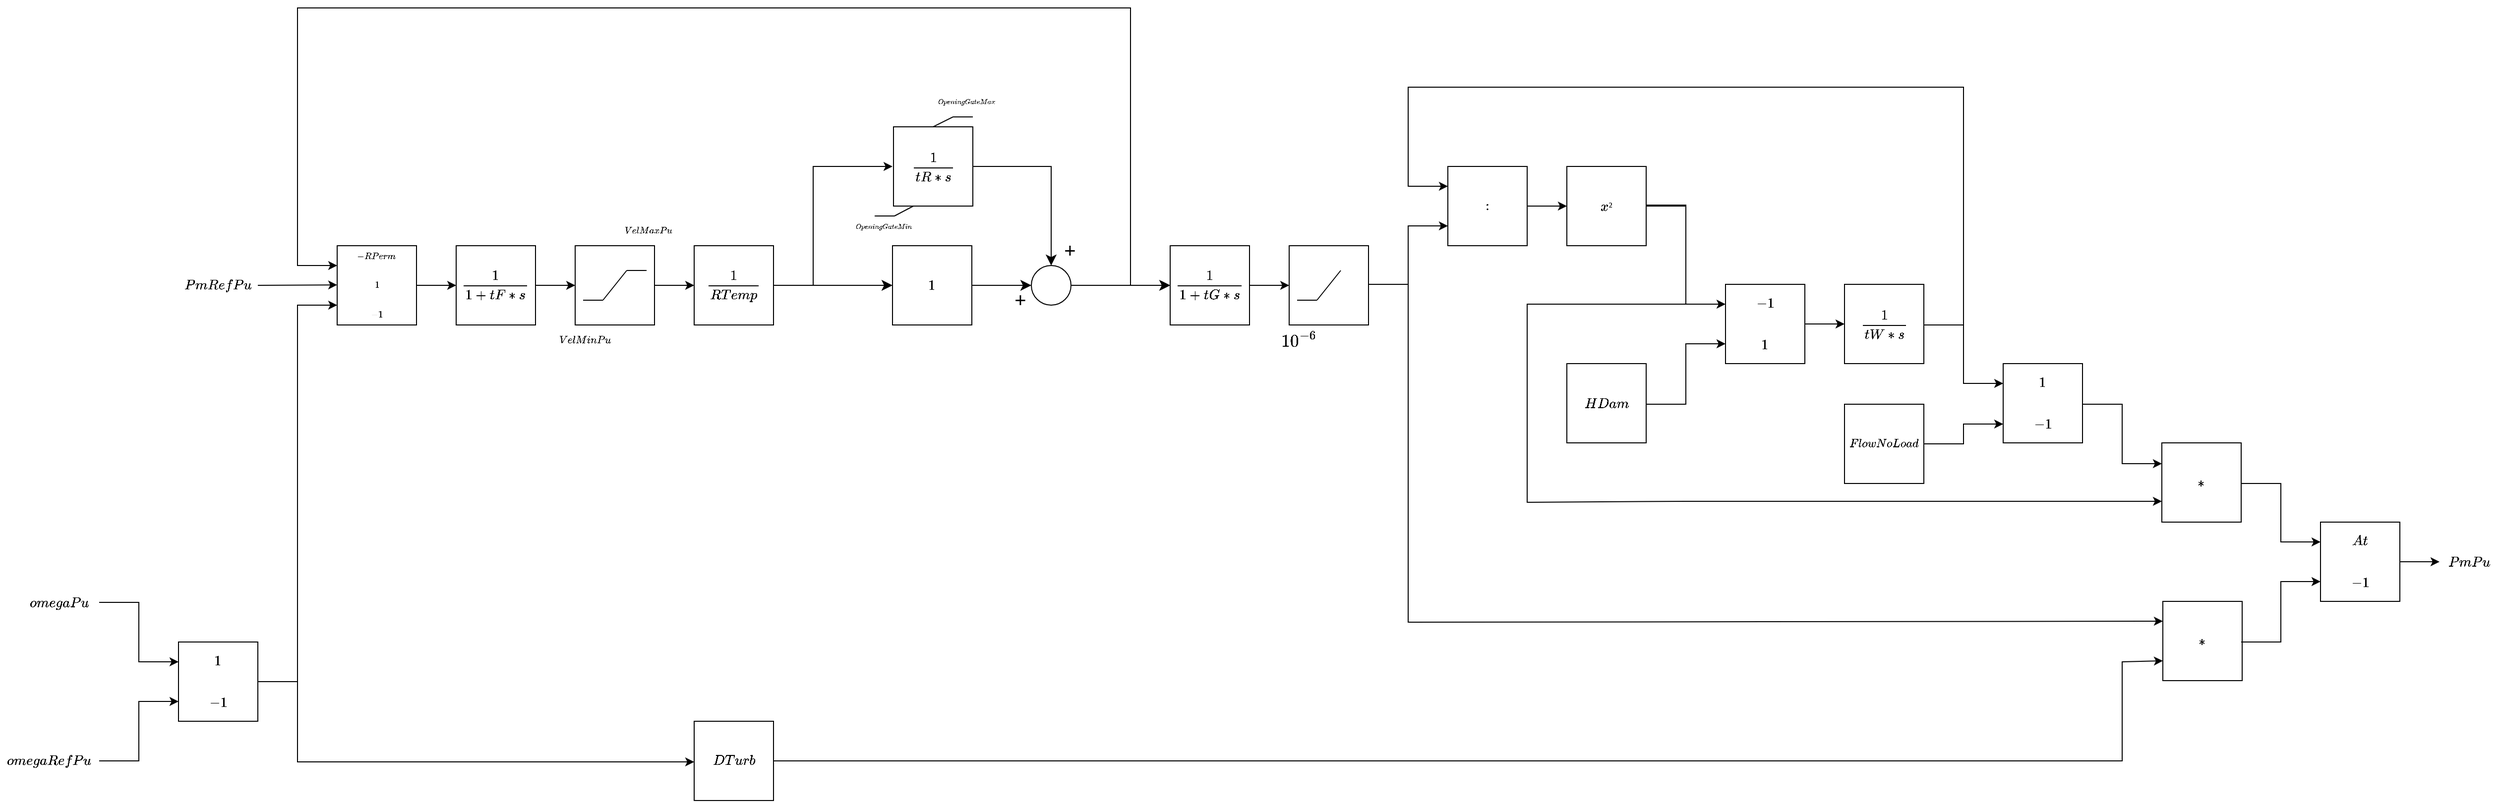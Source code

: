 <mxfile version="24.1.0" type="device">
  <diagram name="Page-1" id="-cMVqA2Gkwa5aGeDibPs">
    <mxGraphModel dx="1594" dy="1240" grid="1" gridSize="10" guides="1" tooltips="1" connect="1" arrows="1" fold="1" page="0" pageScale="1" pageWidth="413" pageHeight="583" math="1" shadow="0">
      <root>
        <mxCell id="0" />
        <mxCell id="1" parent="0" />
        <mxCell id="GCO7xrDp6TmdYOZJOnFd-4" value="&lt;table&gt;&lt;tbody&gt;&lt;tr&gt;&lt;td&gt;$$1$$&lt;/td&gt;&lt;/tr&gt;&lt;tr&gt;&lt;td&gt;$$-1$$&lt;/td&gt;&lt;/tr&gt;&lt;/tbody&gt;&lt;/table&gt;" style="whiteSpace=wrap;html=1;aspect=fixed;" parent="1" vertex="1">
          <mxGeometry x="40" y="520" width="80" height="80" as="geometry" />
        </mxCell>
        <mxCell id="GCO7xrDp6TmdYOZJOnFd-122" value="" style="edgeStyle=orthogonalEdgeStyle;rounded=0;orthogonalLoop=1;jettySize=auto;html=1;" parent="1" source="GCO7xrDp6TmdYOZJOnFd-12" target="GCO7xrDp6TmdYOZJOnFd-75" edge="1">
          <mxGeometry relative="1" as="geometry" />
        </mxCell>
        <mxCell id="GCO7xrDp6TmdYOZJOnFd-12" value="$$\frac{1}{1+tF*s}$$" style="whiteSpace=wrap;html=1;aspect=fixed;" parent="1" vertex="1">
          <mxGeometry x="320" y="120" width="80" height="80" as="geometry" />
        </mxCell>
        <mxCell id="GCO7xrDp6TmdYOZJOnFd-49" value="$$DTurb$$" style="rounded=0;whiteSpace=wrap;html=1;" parent="1" vertex="1">
          <mxGeometry x="560" y="600" width="80" height="80" as="geometry" />
        </mxCell>
        <mxCell id="GCO7xrDp6TmdYOZJOnFd-123" value="" style="edgeStyle=orthogonalEdgeStyle;rounded=0;orthogonalLoop=1;jettySize=auto;html=1;" parent="1" source="GCO7xrDp6TmdYOZJOnFd-75" edge="1">
          <mxGeometry relative="1" as="geometry">
            <mxPoint x="560" y="160" as="targetPoint" />
          </mxGeometry>
        </mxCell>
        <mxCell id="GCO7xrDp6TmdYOZJOnFd-75" value="" style="whiteSpace=wrap;html=1;aspect=fixed;" parent="1" vertex="1">
          <mxGeometry x="440" y="120" width="80" height="80" as="geometry" />
        </mxCell>
        <mxCell id="GCO7xrDp6TmdYOZJOnFd-76" value="" style="endArrow=none;html=1;" parent="1" edge="1">
          <mxGeometry width="50" height="50" relative="1" as="geometry">
            <mxPoint x="468" y="175" as="sourcePoint" />
            <mxPoint x="492" y="145" as="targetPoint" />
          </mxGeometry>
        </mxCell>
        <mxCell id="GCO7xrDp6TmdYOZJOnFd-77" value="" style="endArrow=none;html=1;" parent="1" edge="1">
          <mxGeometry width="50" height="50" relative="1" as="geometry">
            <mxPoint x="492" y="145" as="sourcePoint" />
            <mxPoint x="512" y="145" as="targetPoint" />
          </mxGeometry>
        </mxCell>
        <mxCell id="GCO7xrDp6TmdYOZJOnFd-78" value="&lt;font style=&quot;font-size: 8px;&quot;&gt;$$VelMaxPu$$&lt;/font&gt;" style="text;html=1;strokeColor=none;fillColor=none;align=center;verticalAlign=middle;whiteSpace=wrap;rounded=0;fontSize=15;" parent="1" vertex="1">
          <mxGeometry x="484" y="90" width="60" height="30" as="geometry" />
        </mxCell>
        <mxCell id="GCO7xrDp6TmdYOZJOnFd-79" value="" style="endArrow=none;html=1;" parent="1" edge="1">
          <mxGeometry width="50" height="50" relative="1" as="geometry">
            <mxPoint x="468" y="175" as="sourcePoint" />
            <mxPoint x="448" y="175" as="targetPoint" />
          </mxGeometry>
        </mxCell>
        <mxCell id="GCO7xrDp6TmdYOZJOnFd-80" value="&lt;font style=&quot;font-size: 9px;&quot;&gt;$$VelMinPu$$&lt;/font&gt;" style="text;html=1;strokeColor=none;fillColor=none;align=center;verticalAlign=middle;whiteSpace=wrap;rounded=0;fontSize=15;" parent="1" vertex="1">
          <mxGeometry x="420" y="200" width="60" height="30" as="geometry" />
        </mxCell>
        <mxCell id="GCO7xrDp6TmdYOZJOnFd-127" style="edgeStyle=orthogonalEdgeStyle;rounded=0;orthogonalLoop=1;jettySize=auto;html=1;exitX=0.5;exitY=1;exitDx=0;exitDy=0;" parent="1" source="GCO7xrDp6TmdYOZJOnFd-99" edge="1">
          <mxGeometry relative="1" as="geometry">
            <mxPoint x="801.2" y="70.2" as="targetPoint" />
          </mxGeometry>
        </mxCell>
        <mxCell id="GCO7xrDp6TmdYOZJOnFd-99" value="$$\frac{1}{tR*s}$$" style="rounded=0;whiteSpace=wrap;html=1;" parent="1" vertex="1">
          <mxGeometry x="761" width="80" height="80" as="geometry" />
        </mxCell>
        <mxCell id="GCO7xrDp6TmdYOZJOnFd-100" value="$$1$$" style="rounded=0;whiteSpace=wrap;html=1;" parent="1" vertex="1">
          <mxGeometry x="760" y="120" width="80" height="80" as="geometry" />
        </mxCell>
        <mxCell id="GCO7xrDp6TmdYOZJOnFd-102" value="" style="edgeStyle=elbowEdgeStyle;elbow=horizontal;endArrow=classic;html=1;curved=0;rounded=0;endSize=8;startSize=8;exitX=1;exitY=0.5;exitDx=0;exitDy=0;" parent="1" target="GCO7xrDp6TmdYOZJOnFd-100" edge="1">
          <mxGeometry width="50" height="50" relative="1" as="geometry">
            <mxPoint x="640" y="160" as="sourcePoint" />
            <mxPoint x="774" y="89" as="targetPoint" />
            <Array as="points">
              <mxPoint x="700" y="160" />
            </Array>
          </mxGeometry>
        </mxCell>
        <mxCell id="GCO7xrDp6TmdYOZJOnFd-124" value="" style="edgeStyle=orthogonalEdgeStyle;rounded=0;orthogonalLoop=1;jettySize=auto;html=1;" parent="1" source="GCO7xrDp6TmdYOZJOnFd-103" target="GCO7xrDp6TmdYOZJOnFd-119" edge="1">
          <mxGeometry relative="1" as="geometry" />
        </mxCell>
        <mxCell id="GCO7xrDp6TmdYOZJOnFd-103" value="" style="ellipse;whiteSpace=wrap;html=1;aspect=fixed;" parent="1" vertex="1">
          <mxGeometry x="900" y="140" width="40" height="40" as="geometry" />
        </mxCell>
        <mxCell id="GCO7xrDp6TmdYOZJOnFd-104" value="" style="edgeStyle=elbowEdgeStyle;elbow=horizontal;endArrow=classic;html=1;curved=0;rounded=0;endSize=8;startSize=8;exitX=1;exitY=0.5;exitDx=0;exitDy=0;entryX=0;entryY=0.5;entryDx=0;entryDy=0;" parent="1" source="GCO7xrDp6TmdYOZJOnFd-100" target="GCO7xrDp6TmdYOZJOnFd-103" edge="1">
          <mxGeometry width="50" height="50" relative="1" as="geometry">
            <mxPoint x="674" y="169" as="sourcePoint" />
            <mxPoint x="774" y="169" as="targetPoint" />
          </mxGeometry>
        </mxCell>
        <mxCell id="GCO7xrDp6TmdYOZJOnFd-105" value="" style="edgeStyle=elbowEdgeStyle;elbow=horizontal;endArrow=classic;html=1;curved=0;rounded=0;endSize=8;startSize=8;exitX=1;exitY=0.5;exitDx=0;exitDy=0;entryX=0.5;entryY=0;entryDx=0;entryDy=0;" parent="1" source="GCO7xrDp6TmdYOZJOnFd-99" target="GCO7xrDp6TmdYOZJOnFd-103" edge="1">
          <mxGeometry width="50" height="50" relative="1" as="geometry">
            <mxPoint x="854" y="169" as="sourcePoint" />
            <mxPoint x="894" y="169" as="targetPoint" />
            <Array as="points">
              <mxPoint x="920" y="90" />
            </Array>
          </mxGeometry>
        </mxCell>
        <mxCell id="GCO7xrDp6TmdYOZJOnFd-106" value="" style="edgeStyle=elbowEdgeStyle;elbow=horizontal;endArrow=classic;html=1;curved=0;rounded=0;endSize=8;startSize=8;exitX=1;exitY=0.5;exitDx=0;exitDy=0;entryX=0;entryY=0.5;entryDx=0;entryDy=0;" parent="1" target="GCO7xrDp6TmdYOZJOnFd-119" edge="1">
          <mxGeometry width="50" height="50" relative="1" as="geometry">
            <mxPoint x="940" y="160" as="sourcePoint" />
            <mxPoint x="980" y="160" as="targetPoint" />
          </mxGeometry>
        </mxCell>
        <mxCell id="GCO7xrDp6TmdYOZJOnFd-108" value="+" style="text;html=1;strokeColor=none;fillColor=none;align=center;verticalAlign=middle;whiteSpace=wrap;rounded=0;fontSize=20;" parent="1" vertex="1">
          <mxGeometry x="859" y="159" width="60" height="30" as="geometry" />
        </mxCell>
        <mxCell id="GCO7xrDp6TmdYOZJOnFd-109" value="+" style="text;html=1;strokeColor=none;fillColor=none;align=center;verticalAlign=middle;whiteSpace=wrap;rounded=0;fontSize=20;" parent="1" vertex="1">
          <mxGeometry x="909" y="109" width="60" height="30" as="geometry" />
        </mxCell>
        <mxCell id="GCO7xrDp6TmdYOZJOnFd-110" value="" style="endArrow=none;html=1;exitX=0.5;exitY=0;exitDx=0;exitDy=0;" parent="1" source="GCO7xrDp6TmdYOZJOnFd-99" edge="1">
          <mxGeometry width="50" height="50" relative="1" as="geometry">
            <mxPoint x="801" y="10" as="sourcePoint" />
            <mxPoint x="821" y="-10" as="targetPoint" />
          </mxGeometry>
        </mxCell>
        <mxCell id="GCO7xrDp6TmdYOZJOnFd-111" value="" style="endArrow=none;html=1;" parent="1" edge="1">
          <mxGeometry width="50" height="50" relative="1" as="geometry">
            <mxPoint x="821" y="-10" as="sourcePoint" />
            <mxPoint x="841" y="-10" as="targetPoint" />
          </mxGeometry>
        </mxCell>
        <mxCell id="GCO7xrDp6TmdYOZJOnFd-112" value="&lt;font style=&quot;font-size: 6px;&quot;&gt;$$OpeningGateMax$$&lt;/font&gt;" style="text;html=1;strokeColor=none;fillColor=none;align=center;verticalAlign=middle;whiteSpace=wrap;rounded=0;fontSize=15;" parent="1" vertex="1">
          <mxGeometry x="805" y="-40" width="60" height="30" as="geometry" />
        </mxCell>
        <mxCell id="GCO7xrDp6TmdYOZJOnFd-113" value="" style="endArrow=none;html=1;" parent="1" edge="1">
          <mxGeometry width="50" height="50" relative="1" as="geometry">
            <mxPoint x="762" y="90" as="sourcePoint" />
            <mxPoint x="742" y="90" as="targetPoint" />
          </mxGeometry>
        </mxCell>
        <mxCell id="GCO7xrDp6TmdYOZJOnFd-114" value="&lt;font style=&quot;font-size: 6px;&quot;&gt;$$OpeningGateMin$$&lt;/font&gt;" style="text;html=1;strokeColor=none;fillColor=none;align=center;verticalAlign=middle;whiteSpace=wrap;rounded=0;fontSize=15;" parent="1" vertex="1">
          <mxGeometry x="721" y="86" width="60" height="30" as="geometry" />
        </mxCell>
        <mxCell id="GCO7xrDp6TmdYOZJOnFd-115" value="" style="endArrow=none;html=1;exitX=0.5;exitY=0;exitDx=0;exitDy=0;entryX=0.25;entryY=1;entryDx=0;entryDy=0;" parent="1" target="GCO7xrDp6TmdYOZJOnFd-99" edge="1">
          <mxGeometry width="50" height="50" relative="1" as="geometry">
            <mxPoint x="762" y="90" as="sourcePoint" />
            <mxPoint x="782" y="70" as="targetPoint" />
          </mxGeometry>
        </mxCell>
        <mxCell id="GCO7xrDp6TmdYOZJOnFd-117" value="" style="endArrow=classic;html=1;rounded=0;exitX=1;exitY=0.5;exitDx=0;exitDy=0;" parent="1" source="GCO7xrDp6TmdYOZJOnFd-126" edge="1">
          <mxGeometry width="50" height="50" relative="1" as="geometry">
            <mxPoint x="650" y="160" as="sourcePoint" />
            <mxPoint x="760" y="40" as="targetPoint" />
            <Array as="points">
              <mxPoint x="680" y="160" />
              <mxPoint x="680" y="40" />
            </Array>
          </mxGeometry>
        </mxCell>
        <mxCell id="GCO7xrDp6TmdYOZJOnFd-137" value="" style="edgeStyle=orthogonalEdgeStyle;rounded=0;orthogonalLoop=1;jettySize=auto;html=1;" parent="1" source="GCO7xrDp6TmdYOZJOnFd-119" target="GCO7xrDp6TmdYOZJOnFd-132" edge="1">
          <mxGeometry relative="1" as="geometry" />
        </mxCell>
        <mxCell id="GCO7xrDp6TmdYOZJOnFd-119" value="$$\frac{1}{1+tG*s}$$" style="whiteSpace=wrap;html=1;aspect=fixed;" parent="1" vertex="1">
          <mxGeometry x="1040" y="120" width="80" height="80" as="geometry" />
        </mxCell>
        <mxCell id="GCO7xrDp6TmdYOZJOnFd-121" value="" style="edgeStyle=orthogonalEdgeStyle;rounded=0;orthogonalLoop=1;jettySize=auto;html=1;" parent="1" source="GCO7xrDp6TmdYOZJOnFd-120" target="GCO7xrDp6TmdYOZJOnFd-12" edge="1">
          <mxGeometry relative="1" as="geometry" />
        </mxCell>
        <mxCell id="GCO7xrDp6TmdYOZJOnFd-120" value="&lt;table style=&quot;font-size: 8px;&quot;&gt;&lt;tbody&gt;&lt;tr&gt;&lt;td&gt;&lt;font style=&quot;font-size: 8px;&quot;&gt;$$-RPerm$$&lt;/font&gt;&lt;/td&gt;&lt;/tr&gt;&lt;tr&gt;&lt;td&gt;&lt;font style=&quot;font-size: 8px;&quot;&gt;$$1$$&lt;/font&gt;&lt;/td&gt;&lt;/tr&gt;&lt;tr&gt;&lt;td&gt;&lt;font style=&quot;font-size: 8px;&quot;&gt;$$-1$$&lt;/font&gt;&lt;/td&gt;&lt;/tr&gt;&lt;/tbody&gt;&lt;/table&gt;" style="whiteSpace=wrap;html=1;aspect=fixed;" parent="1" vertex="1">
          <mxGeometry x="200" y="120" width="80" height="80" as="geometry" />
        </mxCell>
        <mxCell id="GCO7xrDp6TmdYOZJOnFd-125" value="" style="endArrow=classic;html=1;rounded=0;entryX=0;entryY=0.25;entryDx=0;entryDy=0;" parent="1" target="GCO7xrDp6TmdYOZJOnFd-120" edge="1">
          <mxGeometry width="50" height="50" relative="1" as="geometry">
            <mxPoint x="940" y="160" as="sourcePoint" />
            <mxPoint x="160" y="140" as="targetPoint" />
            <Array as="points">
              <mxPoint x="1000" y="160" />
              <mxPoint x="1000" y="-120" />
              <mxPoint x="160" y="-120" />
              <mxPoint x="160" y="140" />
            </Array>
          </mxGeometry>
        </mxCell>
        <mxCell id="GCO7xrDp6TmdYOZJOnFd-126" value="$$\frac{1}{RTemp}$$" style="rounded=0;whiteSpace=wrap;html=1;" parent="1" vertex="1">
          <mxGeometry x="560" y="120" width="80" height="80" as="geometry" />
        </mxCell>
        <mxCell id="GCO7xrDp6TmdYOZJOnFd-130" value="" style="endArrow=classic;html=1;rounded=0;entryX=-0.046;entryY=0.477;entryDx=0;entryDy=0;entryPerimeter=0;exitX=1;exitY=0.5;exitDx=0;exitDy=0;" parent="1" source="0L3zR4wK25HSX1_goZn6-1" edge="1">
          <mxGeometry width="50" height="50" relative="1" as="geometry">
            <mxPoint x="150" y="170" as="sourcePoint" />
            <mxPoint x="200.0" y="159.58" as="targetPoint" />
          </mxGeometry>
        </mxCell>
        <mxCell id="GCO7xrDp6TmdYOZJOnFd-132" value="" style="whiteSpace=wrap;html=1;aspect=fixed;" parent="1" vertex="1">
          <mxGeometry x="1160" y="120" width="80" height="80" as="geometry" />
        </mxCell>
        <mxCell id="GCO7xrDp6TmdYOZJOnFd-133" value="" style="endArrow=none;html=1;" parent="1" edge="1">
          <mxGeometry width="50" height="50" relative="1" as="geometry">
            <mxPoint x="1188" y="175" as="sourcePoint" />
            <mxPoint x="1212" y="145" as="targetPoint" />
          </mxGeometry>
        </mxCell>
        <mxCell id="GCO7xrDp6TmdYOZJOnFd-135" value="" style="endArrow=none;html=1;" parent="1" edge="1">
          <mxGeometry width="50" height="50" relative="1" as="geometry">
            <mxPoint x="1188" y="175" as="sourcePoint" />
            <mxPoint x="1168" y="175" as="targetPoint" />
          </mxGeometry>
        </mxCell>
        <mxCell id="GCO7xrDp6TmdYOZJOnFd-136" value="$$10^{-6}$$" style="text;html=1;strokeColor=none;fillColor=none;align=center;verticalAlign=middle;whiteSpace=wrap;rounded=0;fontSize=15;" parent="1" vertex="1">
          <mxGeometry x="1140" y="200" width="60" height="30" as="geometry" />
        </mxCell>
        <mxCell id="GCO7xrDp6TmdYOZJOnFd-138" value="$$:$$" style="rounded=0;whiteSpace=wrap;html=1;" parent="1" vertex="1">
          <mxGeometry x="1320" y="40" width="80" height="80" as="geometry" />
        </mxCell>
        <mxCell id="GCO7xrDp6TmdYOZJOnFd-140" value="" style="endArrow=classic;html=1;rounded=0;entryX=0;entryY=0.75;entryDx=0;entryDy=0;" parent="1" target="GCO7xrDp6TmdYOZJOnFd-138" edge="1">
          <mxGeometry width="50" height="50" relative="1" as="geometry">
            <mxPoint x="1240" y="159" as="sourcePoint" />
            <mxPoint x="1290" y="109" as="targetPoint" />
            <Array as="points">
              <mxPoint x="1280" y="159" />
              <mxPoint x="1280" y="100" />
            </Array>
          </mxGeometry>
        </mxCell>
        <mxCell id="GCO7xrDp6TmdYOZJOnFd-141" value="$$x²$$" style="rounded=0;whiteSpace=wrap;html=1;" parent="1" vertex="1">
          <mxGeometry x="1440" y="40" width="80" height="80" as="geometry" />
        </mxCell>
        <mxCell id="GCO7xrDp6TmdYOZJOnFd-142" value="" style="endArrow=classic;html=1;rounded=0;entryX=0;entryY=0.5;entryDx=0;entryDy=0;" parent="1" target="GCO7xrDp6TmdYOZJOnFd-141" edge="1">
          <mxGeometry width="50" height="50" relative="1" as="geometry">
            <mxPoint x="1400" y="80" as="sourcePoint" />
            <mxPoint x="1450" y="30" as="targetPoint" />
          </mxGeometry>
        </mxCell>
        <mxCell id="GCO7xrDp6TmdYOZJOnFd-143" value="" style="endArrow=classic;html=1;rounded=0;entryX=0;entryY=0.75;entryDx=0;entryDy=0;" parent="1" target="GCO7xrDp6TmdYOZJOnFd-120" edge="1">
          <mxGeometry width="50" height="50" relative="1" as="geometry">
            <mxPoint x="120" y="560" as="sourcePoint" />
            <mxPoint x="160" y="190" as="targetPoint" />
            <Array as="points">
              <mxPoint x="160" y="560" />
              <mxPoint x="160" y="180" />
            </Array>
          </mxGeometry>
        </mxCell>
        <mxCell id="GCO7xrDp6TmdYOZJOnFd-146" value="" style="endArrow=classic;html=1;rounded=0;entryX=0;entryY=0.75;entryDx=0;entryDy=0;exitX=1;exitY=0.5;exitDx=0;exitDy=0;" parent="1" target="GCO7xrDp6TmdYOZJOnFd-4" edge="1" source="0L3zR4wK25HSX1_goZn6-3">
          <mxGeometry width="50" height="50" relative="1" as="geometry">
            <mxPoint x="-20" y="640" as="sourcePoint" />
            <mxPoint y="580" as="targetPoint" />
            <Array as="points">
              <mxPoint y="640" />
              <mxPoint y="580" />
            </Array>
          </mxGeometry>
        </mxCell>
        <mxCell id="pcb0Rrb9AqgbB0oOaPCg-4" value="" style="edgeStyle=orthogonalEdgeStyle;rounded=0;orthogonalLoop=1;jettySize=auto;html=1;" parent="1" source="pcb0Rrb9AqgbB0oOaPCg-1" target="pcb0Rrb9AqgbB0oOaPCg-3" edge="1">
          <mxGeometry relative="1" as="geometry" />
        </mxCell>
        <mxCell id="pcb0Rrb9AqgbB0oOaPCg-1" value="&lt;table&gt;&lt;tbody&gt;&lt;tr&gt;&lt;td&gt;$$-1$$&lt;/td&gt;&lt;/tr&gt;&lt;tr&gt;&lt;td&gt;$$1$$&lt;/td&gt;&lt;/tr&gt;&lt;/tbody&gt;&lt;/table&gt;" style="whiteSpace=wrap;html=1;aspect=fixed;" parent="1" vertex="1">
          <mxGeometry x="1600" y="159" width="80" height="80" as="geometry" />
        </mxCell>
        <mxCell id="pcb0Rrb9AqgbB0oOaPCg-2" value="" style="endArrow=classic;html=1;rounded=0;entryX=0;entryY=0.25;entryDx=0;entryDy=0;" parent="1" target="pcb0Rrb9AqgbB0oOaPCg-1" edge="1">
          <mxGeometry width="50" height="50" relative="1" as="geometry">
            <mxPoint x="1520" y="80" as="sourcePoint" />
            <mxPoint x="1570" y="30" as="targetPoint" />
            <Array as="points">
              <mxPoint x="1560" y="80" />
              <mxPoint x="1560" y="179" />
            </Array>
          </mxGeometry>
        </mxCell>
        <mxCell id="pcb0Rrb9AqgbB0oOaPCg-3" value="$$\frac{1}{tW*s}$$" style="whiteSpace=wrap;html=1;aspect=fixed;" parent="1" vertex="1">
          <mxGeometry x="1720" y="159" width="80" height="80" as="geometry" />
        </mxCell>
        <mxCell id="pcb0Rrb9AqgbB0oOaPCg-6" value="" style="endArrow=classic;html=1;rounded=0;entryX=0;entryY=0.25;entryDx=0;entryDy=0;" parent="1" target="GCO7xrDp6TmdYOZJOnFd-138" edge="1">
          <mxGeometry width="50" height="50" relative="1" as="geometry">
            <mxPoint x="1800" y="200" as="sourcePoint" />
            <mxPoint x="1280" y="60" as="targetPoint" />
            <Array as="points">
              <mxPoint x="1840" y="200" />
              <mxPoint x="1840" y="-40" />
              <mxPoint x="1280" y="-40" />
              <mxPoint x="1280" y="60" />
            </Array>
          </mxGeometry>
        </mxCell>
        <mxCell id="pcb0Rrb9AqgbB0oOaPCg-7" value="&lt;table&gt;&lt;tbody&gt;&lt;tr&gt;&lt;td&gt;$$1$$&lt;/td&gt;&lt;/tr&gt;&lt;tr&gt;&lt;td&gt;$$-1$$&lt;/td&gt;&lt;/tr&gt;&lt;/tbody&gt;&lt;/table&gt;" style="whiteSpace=wrap;html=1;aspect=fixed;" parent="1" vertex="1">
          <mxGeometry x="1880" y="239" width="80" height="80" as="geometry" />
        </mxCell>
        <mxCell id="pcb0Rrb9AqgbB0oOaPCg-8" value="" style="endArrow=classic;html=1;rounded=0;entryX=0;entryY=0.25;entryDx=0;entryDy=0;" parent="1" target="pcb0Rrb9AqgbB0oOaPCg-7" edge="1">
          <mxGeometry width="50" height="50" relative="1" as="geometry">
            <mxPoint x="1800" y="200" as="sourcePoint" />
            <mxPoint x="1880" y="200" as="targetPoint" />
            <Array as="points">
              <mxPoint x="1840" y="200" />
              <mxPoint x="1840" y="259" />
            </Array>
          </mxGeometry>
        </mxCell>
        <mxCell id="pcb0Rrb9AqgbB0oOaPCg-9" value="$$*$$" style="rounded=0;whiteSpace=wrap;html=1;" parent="1" vertex="1">
          <mxGeometry x="2040" y="319" width="80" height="80" as="geometry" />
        </mxCell>
        <mxCell id="pcb0Rrb9AqgbB0oOaPCg-10" value="" style="endArrow=classic;html=1;rounded=0;" parent="1" edge="1">
          <mxGeometry width="50" height="50" relative="1" as="geometry">
            <mxPoint x="1960" y="280" as="sourcePoint" />
            <mxPoint x="2040" y="340" as="targetPoint" />
            <Array as="points">
              <mxPoint x="2000" y="280" />
              <mxPoint x="2000" y="340" />
            </Array>
          </mxGeometry>
        </mxCell>
        <mxCell id="pcb0Rrb9AqgbB0oOaPCg-11" value="" style="endArrow=classic;html=1;rounded=0;entryX=0;entryY=0.75;entryDx=0;entryDy=0;" parent="1" edge="1">
          <mxGeometry width="50" height="50" relative="1" as="geometry">
            <mxPoint x="1520" y="79" as="sourcePoint" />
            <mxPoint x="2040" y="378" as="targetPoint" />
            <Array as="points">
              <mxPoint x="1560" y="79" />
              <mxPoint x="1560" y="179" />
              <mxPoint x="1400" y="179" />
              <mxPoint x="1400" y="379" />
              <mxPoint x="1560" y="378" />
              <mxPoint x="1700" y="378" />
            </Array>
          </mxGeometry>
        </mxCell>
        <mxCell id="pcb0Rrb9AqgbB0oOaPCg-12" value="$$HDam$$" style="rounded=0;whiteSpace=wrap;html=1;" parent="1" vertex="1">
          <mxGeometry x="1440" y="239" width="80" height="80" as="geometry" />
        </mxCell>
        <mxCell id="pcb0Rrb9AqgbB0oOaPCg-13" value="" style="endArrow=classic;html=1;rounded=0;entryX=0;entryY=0.75;entryDx=0;entryDy=0;" parent="1" target="pcb0Rrb9AqgbB0oOaPCg-1" edge="1">
          <mxGeometry width="50" height="50" relative="1" as="geometry">
            <mxPoint x="1520" y="280" as="sourcePoint" />
            <mxPoint x="1560" y="200" as="targetPoint" />
            <Array as="points">
              <mxPoint x="1560" y="280" />
              <mxPoint x="1560" y="219" />
            </Array>
          </mxGeometry>
        </mxCell>
        <mxCell id="pcb0Rrb9AqgbB0oOaPCg-15" value="" style="edgeStyle=orthogonalEdgeStyle;rounded=0;orthogonalLoop=1;jettySize=auto;html=1;" parent="1" source="pcb0Rrb9AqgbB0oOaPCg-14" target="pcb0Rrb9AqgbB0oOaPCg-7" edge="1">
          <mxGeometry relative="1" as="geometry">
            <Array as="points">
              <mxPoint x="1840" y="320" />
              <mxPoint x="1840" y="300" />
            </Array>
          </mxGeometry>
        </mxCell>
        <mxCell id="pcb0Rrb9AqgbB0oOaPCg-14" value="&lt;font style=&quot;font-size: 10px;&quot;&gt;$$FlowNoLoad$$&lt;/font&gt;" style="rounded=0;whiteSpace=wrap;html=1;" parent="1" vertex="1">
          <mxGeometry x="1720" y="280" width="80" height="80" as="geometry" />
        </mxCell>
        <mxCell id="pcb0Rrb9AqgbB0oOaPCg-24" value="" style="edgeStyle=orthogonalEdgeStyle;rounded=0;orthogonalLoop=1;jettySize=auto;html=1;entryX=0;entryY=0.5;entryDx=0;entryDy=0;" parent="1" source="pcb0Rrb9AqgbB0oOaPCg-16" target="0L3zR4wK25HSX1_goZn6-4" edge="1">
          <mxGeometry relative="1" as="geometry">
            <mxPoint x="2320" y="439" as="targetPoint" />
          </mxGeometry>
        </mxCell>
        <mxCell id="pcb0Rrb9AqgbB0oOaPCg-16" value="&lt;table&gt;&lt;tbody&gt;&lt;tr&gt;&lt;td&gt;$$At$$&lt;/td&gt;&lt;/tr&gt;&lt;tr&gt;&lt;td&gt;$$-1$$&lt;/td&gt;&lt;/tr&gt;&lt;/tbody&gt;&lt;/table&gt;" style="whiteSpace=wrap;html=1;aspect=fixed;" parent="1" vertex="1">
          <mxGeometry x="2200" y="399" width="80" height="80" as="geometry" />
        </mxCell>
        <mxCell id="pcb0Rrb9AqgbB0oOaPCg-17" value="" style="endArrow=classic;html=1;rounded=0;entryX=0;entryY=0.25;entryDx=0;entryDy=0;" parent="1" target="pcb0Rrb9AqgbB0oOaPCg-16" edge="1">
          <mxGeometry width="50" height="50" relative="1" as="geometry">
            <mxPoint x="2120" y="360" as="sourcePoint" />
            <mxPoint x="2210" y="360" as="targetPoint" />
            <Array as="points">
              <mxPoint x="2160" y="360" />
              <mxPoint x="2160" y="419" />
            </Array>
          </mxGeometry>
        </mxCell>
        <mxCell id="pcb0Rrb9AqgbB0oOaPCg-18" value="$$*$$" style="rounded=0;whiteSpace=wrap;html=1;" parent="1" vertex="1">
          <mxGeometry x="2041" y="479" width="80" height="80" as="geometry" />
        </mxCell>
        <mxCell id="pcb0Rrb9AqgbB0oOaPCg-19" value="" style="endArrow=classic;html=1;rounded=0;entryX=0;entryY=0.75;entryDx=0;entryDy=0;" parent="1" target="pcb0Rrb9AqgbB0oOaPCg-16" edge="1">
          <mxGeometry width="50" height="50" relative="1" as="geometry">
            <mxPoint x="2120" y="520" as="sourcePoint" />
            <mxPoint x="2170" y="470" as="targetPoint" />
            <Array as="points">
              <mxPoint x="2160" y="520" />
              <mxPoint x="2160" y="459" />
            </Array>
          </mxGeometry>
        </mxCell>
        <mxCell id="pcb0Rrb9AqgbB0oOaPCg-20" value="" style="endArrow=classic;html=1;rounded=0;entryX=0;entryY=0.25;entryDx=0;entryDy=0;" parent="1" target="pcb0Rrb9AqgbB0oOaPCg-18" edge="1">
          <mxGeometry width="50" height="50" relative="1" as="geometry">
            <mxPoint x="1240" y="159" as="sourcePoint" />
            <mxPoint x="1290" y="109" as="targetPoint" />
            <Array as="points">
              <mxPoint x="1280" y="159" />
              <mxPoint x="1280" y="500" />
            </Array>
          </mxGeometry>
        </mxCell>
        <mxCell id="pcb0Rrb9AqgbB0oOaPCg-21" value="" style="endArrow=classic;html=1;rounded=0;entryX=0;entryY=0.5;entryDx=0;entryDy=0;" parent="1" edge="1">
          <mxGeometry width="50" height="50" relative="1" as="geometry">
            <mxPoint x="120" y="560" as="sourcePoint" />
            <mxPoint x="560" y="641" as="targetPoint" />
            <Array as="points">
              <mxPoint x="160" y="560" />
              <mxPoint x="160" y="641" />
            </Array>
          </mxGeometry>
        </mxCell>
        <mxCell id="pcb0Rrb9AqgbB0oOaPCg-22" value="" style="endArrow=classic;html=1;rounded=0;entryX=0;entryY=0.75;entryDx=0;entryDy=0;" parent="1" target="pcb0Rrb9AqgbB0oOaPCg-18" edge="1">
          <mxGeometry width="50" height="50" relative="1" as="geometry">
            <mxPoint x="640" y="640" as="sourcePoint" />
            <mxPoint x="690" y="590" as="targetPoint" />
            <Array as="points">
              <mxPoint x="2000" y="640" />
              <mxPoint x="2000" y="540" />
            </Array>
          </mxGeometry>
        </mxCell>
        <mxCell id="0L3zR4wK25HSX1_goZn6-1" value="$$PmRefPu$$" style="text;strokeColor=none;align=center;fillColor=none;html=1;verticalAlign=middle;whiteSpace=wrap;rounded=0;" vertex="1" parent="1">
          <mxGeometry x="40" y="145" width="80" height="30" as="geometry" />
        </mxCell>
        <mxCell id="0L3zR4wK25HSX1_goZn6-2" value="$$omegaPu$$" style="text;strokeColor=none;align=center;fillColor=none;html=1;verticalAlign=middle;whiteSpace=wrap;rounded=0;" vertex="1" parent="1">
          <mxGeometry x="-120" y="465" width="80" height="30" as="geometry" />
        </mxCell>
        <mxCell id="0L3zR4wK25HSX1_goZn6-3" value="$$omegaRefPu$$" style="text;strokeColor=none;align=center;fillColor=none;html=1;verticalAlign=middle;whiteSpace=wrap;rounded=0;" vertex="1" parent="1">
          <mxGeometry x="-140" y="625" width="100" height="30" as="geometry" />
        </mxCell>
        <mxCell id="0L3zR4wK25HSX1_goZn6-4" value="$$PmPu$$" style="text;strokeColor=none;align=center;fillColor=none;html=1;verticalAlign=middle;whiteSpace=wrap;rounded=0;" vertex="1" parent="1">
          <mxGeometry x="2320" y="424" width="60" height="30" as="geometry" />
        </mxCell>
        <mxCell id="0L3zR4wK25HSX1_goZn6-6" value="" style="endArrow=classic;html=1;rounded=0;exitX=1;exitY=0.5;exitDx=0;exitDy=0;entryX=0;entryY=0.25;entryDx=0;entryDy=0;" edge="1" parent="1" source="0L3zR4wK25HSX1_goZn6-2" target="GCO7xrDp6TmdYOZJOnFd-4">
          <mxGeometry width="50" height="50" relative="1" as="geometry">
            <mxPoint x="90" y="430" as="sourcePoint" />
            <mxPoint x="140" y="380" as="targetPoint" />
            <Array as="points">
              <mxPoint y="480" />
              <mxPoint y="540" />
            </Array>
          </mxGeometry>
        </mxCell>
      </root>
    </mxGraphModel>
  </diagram>
</mxfile>
